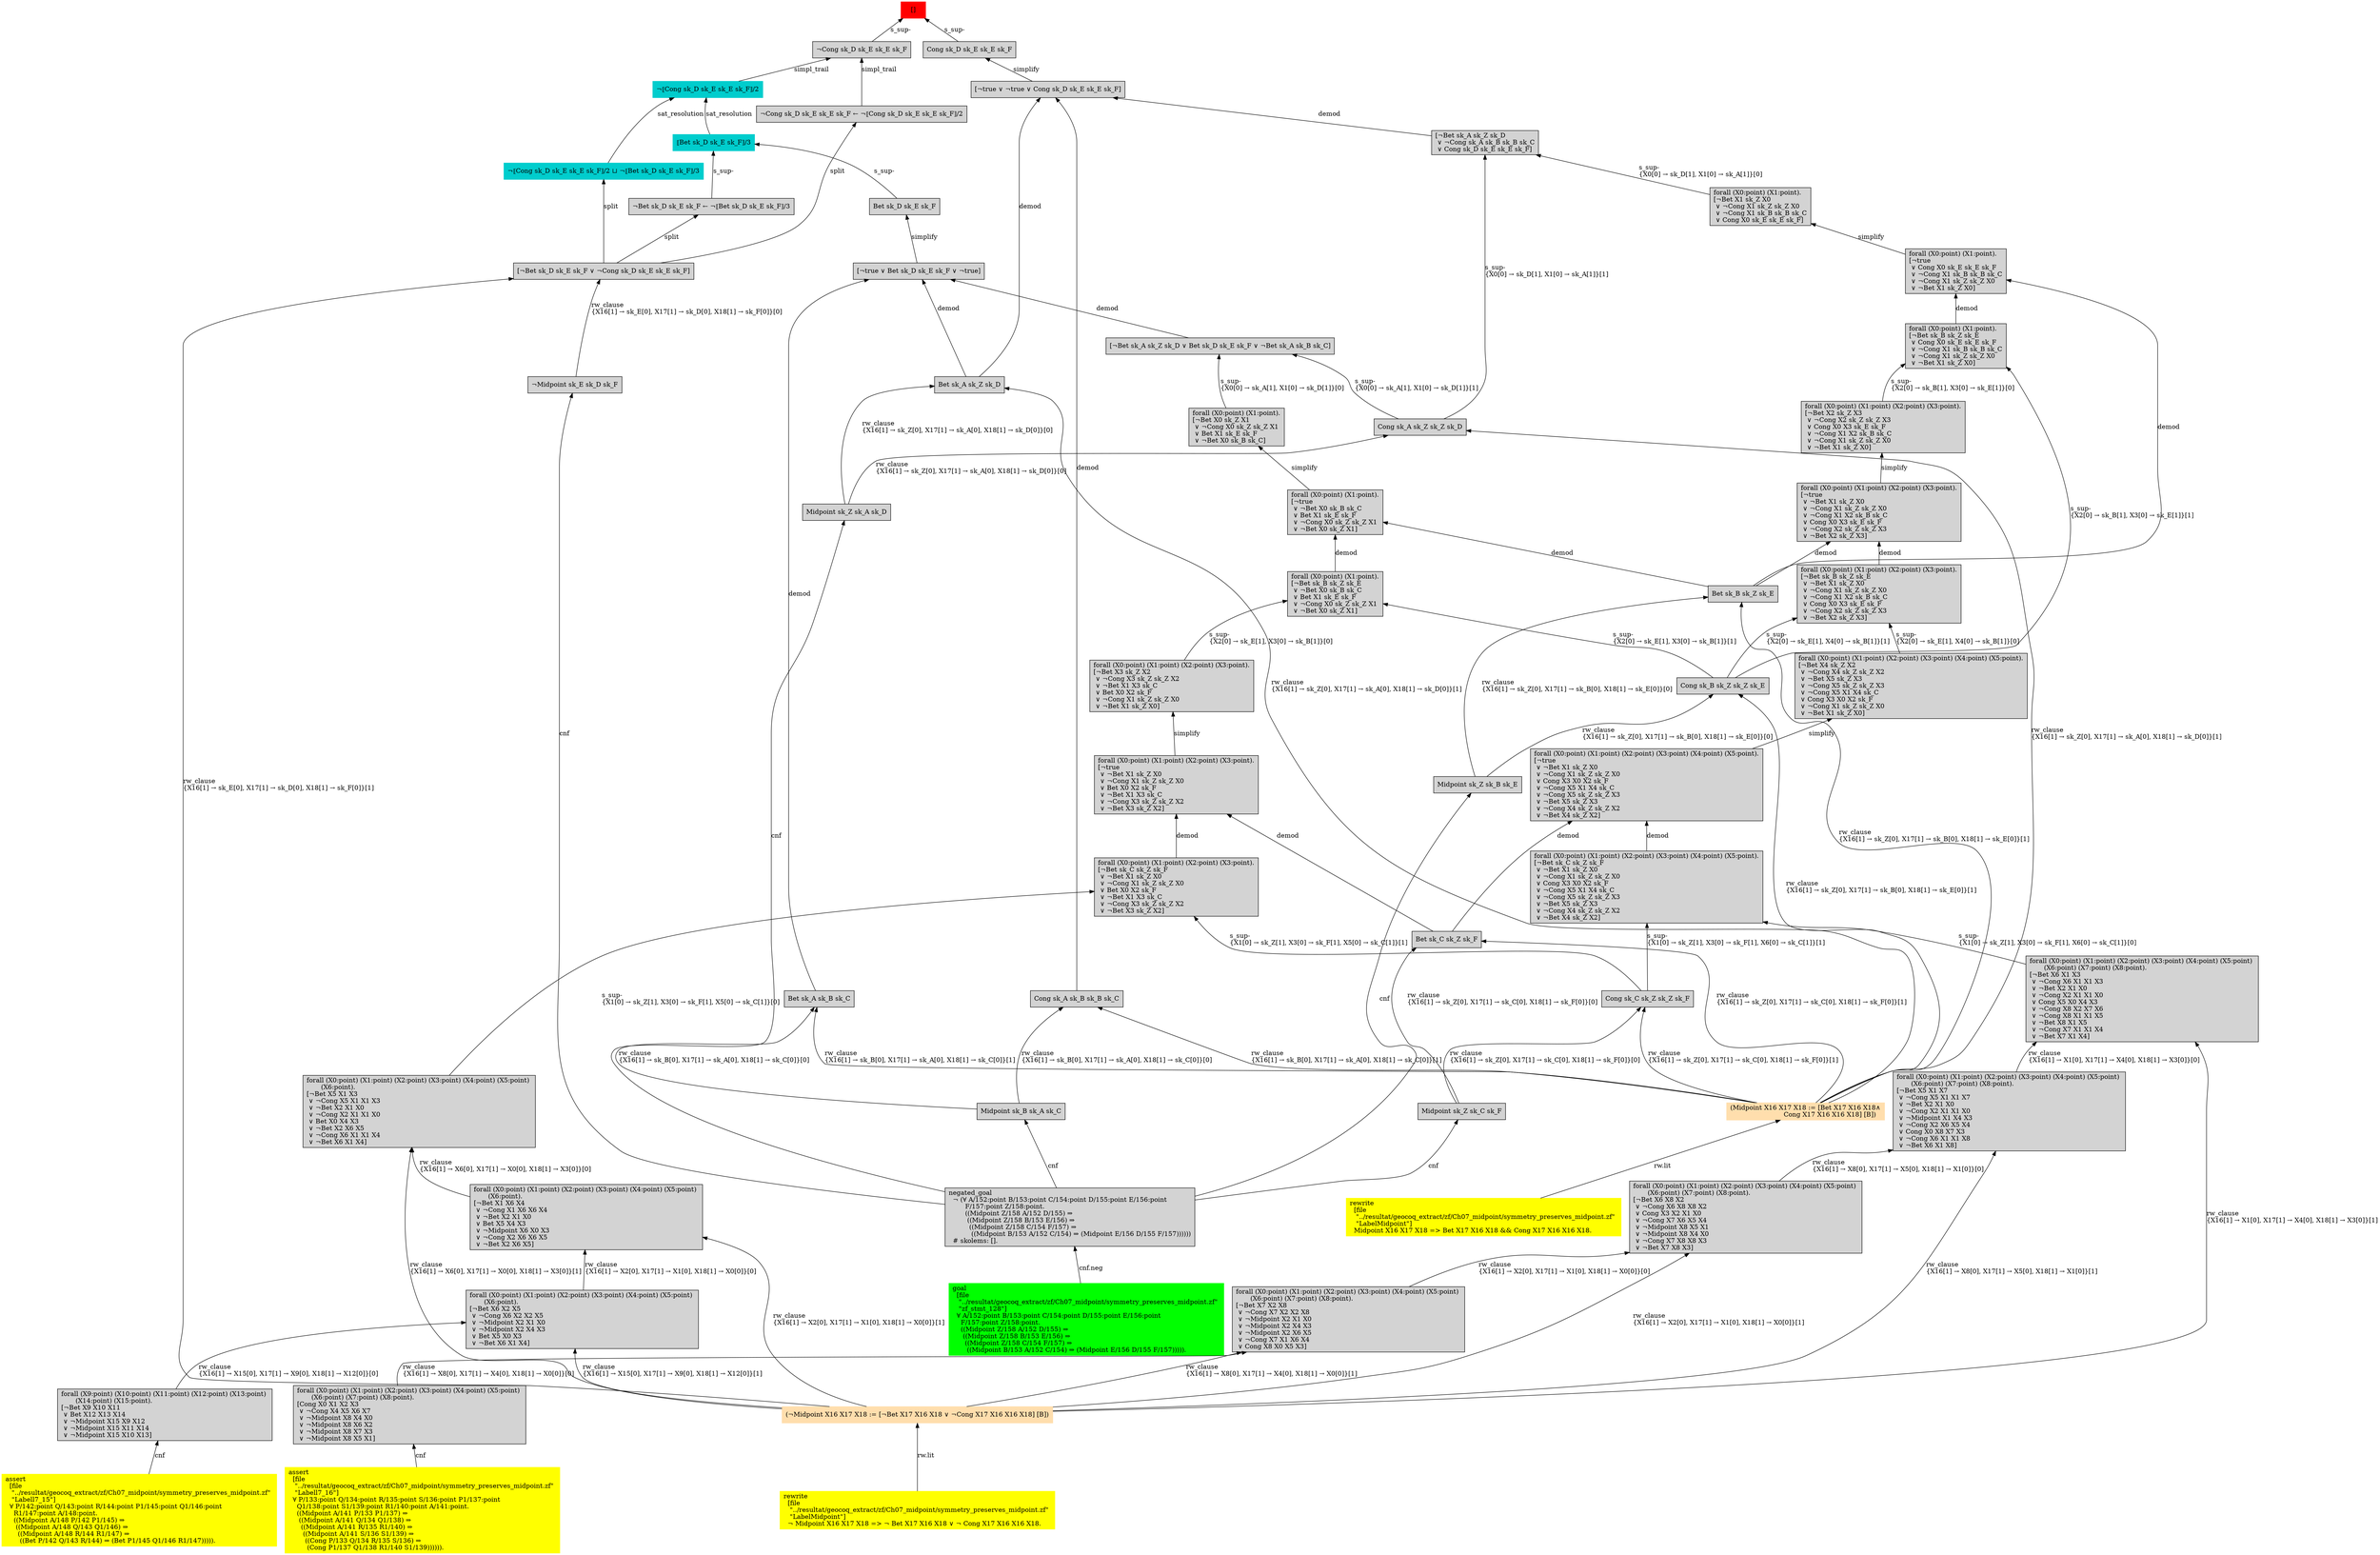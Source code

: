 digraph "unsat_graph" {
  vertex_0 [color=red, label="[]", shape=box, style=filled];
  vertex_0 -> vertex_1 [label="s_sup-\l", dir="back"];
  vertex_1 [shape=box, label="¬Cong sk_D sk_E sk_E sk_F\l", style=filled];
  vertex_1 -> vertex_2 [label="simpl_trail", dir="back"];
  vertex_2 [color=cyan3, shape=box, label="¬⟦Cong sk_D sk_E sk_E sk_F⟧/2\l", style=filled];
  vertex_2 -> vertex_3 [label="sat_resolution", dir="back"];
  vertex_3 [color=cyan3, shape=box, label="⟦Bet sk_D sk_E sk_F⟧/3\l", style=filled];
  vertex_3 -> vertex_4 [label="s_sup-\l", dir="back"];
  vertex_4 [shape=box, label="¬Bet sk_D sk_E sk_F ← ¬⟦Bet sk_D sk_E sk_F⟧/3\l", style=filled];
  vertex_4 -> vertex_5 [label="split", dir="back"];
  vertex_5 [shape=box, label="[¬Bet sk_D sk_E sk_F ∨ ¬Cong sk_D sk_E sk_E sk_F]\l", style=filled];
  vertex_5 -> vertex_6 [label="rw_clause\l\{X16[1] → sk_E[0], X17[1] → sk_D[0], X18[1] → sk_F[0]\}[1]\l", dir="back"];
  vertex_6 [color=navajowhite, shape=box, label="(¬Midpoint X16 X17 X18 := [¬Bet X17 X16 X18 ∨ ¬Cong X17 X16 X16 X18] [B])\l", style=filled];
  vertex_6 -> vertex_7 [label="rw.lit", dir="back"];
  vertex_7 [color=yellow, shape=box, label="rewrite\l  [file\l   \"../resultat/geocoq_extract/zf/Ch07_midpoint/symmetry_preserves_midpoint.zf\" \l   \"LabelMidpoint\"]\l  ¬ Midpoint X16 X17 X18 =\> ¬ Bet X17 X16 X18 ∨ ¬ Cong X17 X16 X16 X18.\l", style=filled];
  vertex_5 -> vertex_8 [label="rw_clause\l\{X16[1] → sk_E[0], X17[1] → sk_D[0], X18[1] → sk_F[0]\}[0]\l", dir="back"];
  vertex_8 [shape=box, label="¬Midpoint sk_E sk_D sk_F\l", style=filled];
  vertex_8 -> vertex_9 [label="cnf", dir="back"];
  vertex_9 [shape=box, label="negated_goal\l  ¬ (∀ A/152:point B/153:point C/154:point D/155:point E/156:point \l        F/157:point Z/158:point.\l        ((Midpoint Z/158 A/152 D/155) ⇒\l         ((Midpoint Z/158 B/153 E/156) ⇒\l          ((Midpoint Z/158 C/154 F/157) ⇒\l           ((Midpoint B/153 A/152 C/154) ⇒ (Midpoint E/156 D/155 F/157))))))\l  # skolems: [].\l", style=filled];
  vertex_9 -> vertex_10 [label="cnf.neg", dir="back"];
  vertex_10 [color=green, shape=box, label="goal\l  [file\l   \"../resultat/geocoq_extract/zf/Ch07_midpoint/symmetry_preserves_midpoint.zf\" \l   \"zf_stmt_128\"]\l  ∀ A/152:point B/153:point C/154:point D/155:point E/156:point \l    F/157:point Z/158:point.\l    ((Midpoint Z/158 A/152 D/155) ⇒\l     ((Midpoint Z/158 B/153 E/156) ⇒\l      ((Midpoint Z/158 C/154 F/157) ⇒\l       ((Midpoint B/153 A/152 C/154) ⇒ (Midpoint E/156 D/155 F/157))))).\l", style=filled];
  vertex_3 -> vertex_11 [label="s_sup-\l", dir="back"];
  vertex_11 [shape=box, label="Bet sk_D sk_E sk_F\l", style=filled];
  vertex_11 -> vertex_12 [label="simplify", dir="back"];
  vertex_12 [shape=box, label="[¬true ∨ Bet sk_D sk_E sk_F ∨ ¬true]\l", style=filled];
  vertex_12 -> vertex_13 [label="demod", dir="back"];
  vertex_13 [shape=box, label="Bet sk_A sk_B sk_C\l", style=filled];
  vertex_13 -> vertex_14 [label="rw_clause\l\{X16[1] → sk_B[0], X17[1] → sk_A[0], X18[1] → sk_C[0]\}[1]\l", dir="back"];
  vertex_14 [color=navajowhite, shape=box, label="(Midpoint X16 X17 X18 := [Bet X17 X16 X18∧\l                          Cong X17 X16 X16 X18] [B])\l", style=filled];
  vertex_14 -> vertex_15 [label="rw.lit", dir="back"];
  vertex_15 [color=yellow, shape=box, label="rewrite\l  [file\l   \"../resultat/geocoq_extract/zf/Ch07_midpoint/symmetry_preserves_midpoint.zf\" \l   \"LabelMidpoint\"]\l  Midpoint X16 X17 X18 =\> Bet X17 X16 X18 && Cong X17 X16 X16 X18.\l", style=filled];
  vertex_13 -> vertex_16 [label="rw_clause\l\{X16[1] → sk_B[0], X17[1] → sk_A[0], X18[1] → sk_C[0]\}[0]\l", dir="back"];
  vertex_16 [shape=box, label="Midpoint sk_B sk_A sk_C\l", style=filled];
  vertex_16 -> vertex_9 [label="cnf", dir="back"];
  vertex_12 -> vertex_17 [label="demod", dir="back"];
  vertex_17 [shape=box, label="Bet sk_A sk_Z sk_D\l", style=filled];
  vertex_17 -> vertex_14 [label="rw_clause\l\{X16[1] → sk_Z[0], X17[1] → sk_A[0], X18[1] → sk_D[0]\}[1]\l", dir="back"];
  vertex_17 -> vertex_18 [label="rw_clause\l\{X16[1] → sk_Z[0], X17[1] → sk_A[0], X18[1] → sk_D[0]\}[0]\l", dir="back"];
  vertex_18 [shape=box, label="Midpoint sk_Z sk_A sk_D\l", style=filled];
  vertex_18 -> vertex_9 [label="cnf", dir="back"];
  vertex_12 -> vertex_19 [label="demod", dir="back"];
  vertex_19 [shape=box, label="[¬Bet sk_A sk_Z sk_D ∨ Bet sk_D sk_E sk_F ∨ ¬Bet sk_A sk_B sk_C]\l", style=filled];
  vertex_19 -> vertex_20 [label="s_sup-\l\{X0[0] → sk_A[1], X1[0] → sk_D[1]\}[0]\l", dir="back"];
  vertex_20 [shape=box, label="forall (X0:point) (X1:point).\l[¬Bet X0 sk_Z X1\l ∨ ¬Cong X0 sk_Z sk_Z X1\l ∨ Bet X1 sk_E sk_F\l ∨ ¬Bet X0 sk_B sk_C]\l", style=filled];
  vertex_20 -> vertex_21 [label="simplify", dir="back"];
  vertex_21 [shape=box, label="forall (X0:point) (X1:point).\l[¬true\l ∨ ¬Bet X0 sk_B sk_C\l ∨ Bet X1 sk_E sk_F\l ∨ ¬Cong X0 sk_Z sk_Z X1\l ∨ ¬Bet X0 sk_Z X1]\l", style=filled];
  vertex_21 -> vertex_22 [label="demod", dir="back"];
  vertex_22 [shape=box, label="Bet sk_B sk_Z sk_E\l", style=filled];
  vertex_22 -> vertex_14 [label="rw_clause\l\{X16[1] → sk_Z[0], X17[1] → sk_B[0], X18[1] → sk_E[0]\}[1]\l", dir="back"];
  vertex_22 -> vertex_23 [label="rw_clause\l\{X16[1] → sk_Z[0], X17[1] → sk_B[0], X18[1] → sk_E[0]\}[0]\l", dir="back"];
  vertex_23 [shape=box, label="Midpoint sk_Z sk_B sk_E\l", style=filled];
  vertex_23 -> vertex_9 [label="cnf", dir="back"];
  vertex_21 -> vertex_24 [label="demod", dir="back"];
  vertex_24 [shape=box, label="forall (X0:point) (X1:point).\l[¬Bet sk_B sk_Z sk_E\l ∨ ¬Bet X0 sk_B sk_C\l ∨ Bet X1 sk_E sk_F\l ∨ ¬Cong X0 sk_Z sk_Z X1\l ∨ ¬Bet X0 sk_Z X1]\l", style=filled];
  vertex_24 -> vertex_25 [label="s_sup-\l\{X2[0] → sk_E[1], X3[0] → sk_B[1]\}[0]\l", dir="back"];
  vertex_25 [shape=box, label="forall (X0:point) (X1:point) (X2:point) (X3:point).\l[¬Bet X3 sk_Z X2\l ∨ ¬Cong X3 sk_Z sk_Z X2\l ∨ ¬Bet X1 X3 sk_C\l ∨ Bet X0 X2 sk_F\l ∨ ¬Cong X1 sk_Z sk_Z X0\l ∨ ¬Bet X1 sk_Z X0]\l", style=filled];
  vertex_25 -> vertex_26 [label="simplify", dir="back"];
  vertex_26 [shape=box, label="forall (X0:point) (X1:point) (X2:point) (X3:point).\l[¬true\l ∨ ¬Bet X1 sk_Z X0\l ∨ ¬Cong X1 sk_Z sk_Z X0\l ∨ Bet X0 X2 sk_F\l ∨ ¬Bet X1 X3 sk_C\l ∨ ¬Cong X3 sk_Z sk_Z X2\l ∨ ¬Bet X3 sk_Z X2]\l", style=filled];
  vertex_26 -> vertex_27 [label="demod", dir="back"];
  vertex_27 [shape=box, label="Bet sk_C sk_Z sk_F\l", style=filled];
  vertex_27 -> vertex_14 [label="rw_clause\l\{X16[1] → sk_Z[0], X17[1] → sk_C[0], X18[1] → sk_F[0]\}[1]\l", dir="back"];
  vertex_27 -> vertex_28 [label="rw_clause\l\{X16[1] → sk_Z[0], X17[1] → sk_C[0], X18[1] → sk_F[0]\}[0]\l", dir="back"];
  vertex_28 [shape=box, label="Midpoint sk_Z sk_C sk_F\l", style=filled];
  vertex_28 -> vertex_9 [label="cnf", dir="back"];
  vertex_26 -> vertex_29 [label="demod", dir="back"];
  vertex_29 [shape=box, label="forall (X0:point) (X1:point) (X2:point) (X3:point).\l[¬Bet sk_C sk_Z sk_F\l ∨ ¬Bet X1 sk_Z X0\l ∨ ¬Cong X1 sk_Z sk_Z X0\l ∨ Bet X0 X2 sk_F\l ∨ ¬Bet X1 X3 sk_C\l ∨ ¬Cong X3 sk_Z sk_Z X2\l ∨ ¬Bet X3 sk_Z X2]\l", style=filled];
  vertex_29 -> vertex_30 [label="s_sup-\l\{X1[0] → sk_Z[1], X3[0] → sk_F[1], X5[0] → sk_C[1]\}[0]\l", dir="back"];
  vertex_30 [shape=box, label="forall (X0:point) (X1:point) (X2:point) (X3:point) (X4:point) (X5:point) \l       (X6:point).\l[¬Bet X5 X1 X3\l ∨ ¬Cong X5 X1 X1 X3\l ∨ ¬Bet X2 X1 X0\l ∨ ¬Cong X2 X1 X1 X0\l ∨ Bet X0 X4 X3\l ∨ ¬Bet X2 X6 X5\l ∨ ¬Cong X6 X1 X1 X4\l ∨ ¬Bet X6 X1 X4]\l", style=filled];
  vertex_30 -> vertex_6 [label="rw_clause\l\{X16[1] → X6[0], X17[1] → X0[0], X18[1] → X3[0]\}[1]\l", dir="back"];
  vertex_30 -> vertex_31 [label="rw_clause\l\{X16[1] → X6[0], X17[1] → X0[0], X18[1] → X3[0]\}[0]\l", dir="back"];
  vertex_31 [shape=box, label="forall (X0:point) (X1:point) (X2:point) (X3:point) (X4:point) (X5:point) \l       (X6:point).\l[¬Bet X1 X6 X4\l ∨ ¬Cong X1 X6 X6 X4\l ∨ ¬Bet X2 X1 X0\l ∨ Bet X5 X4 X3\l ∨ ¬Midpoint X6 X0 X3\l ∨ ¬Cong X2 X6 X6 X5\l ∨ ¬Bet X2 X6 X5]\l", style=filled];
  vertex_31 -> vertex_6 [label="rw_clause\l\{X16[1] → X2[0], X17[1] → X1[0], X18[1] → X0[0]\}[1]\l", dir="back"];
  vertex_31 -> vertex_32 [label="rw_clause\l\{X16[1] → X2[0], X17[1] → X1[0], X18[1] → X0[0]\}[0]\l", dir="back"];
  vertex_32 [shape=box, label="forall (X0:point) (X1:point) (X2:point) (X3:point) (X4:point) (X5:point) \l       (X6:point).\l[¬Bet X6 X2 X5\l ∨ ¬Cong X6 X2 X2 X5\l ∨ ¬Midpoint X2 X1 X0\l ∨ ¬Midpoint X2 X4 X3\l ∨ Bet X5 X0 X3\l ∨ ¬Bet X6 X1 X4]\l", style=filled];
  vertex_32 -> vertex_6 [label="rw_clause\l\{X16[1] → X15[0], X17[1] → X9[0], X18[1] → X12[0]\}[1]\l", dir="back"];
  vertex_32 -> vertex_33 [label="rw_clause\l\{X16[1] → X15[0], X17[1] → X9[0], X18[1] → X12[0]\}[0]\l", dir="back"];
  vertex_33 [shape=box, label="forall (X9:point) (X10:point) (X11:point) (X12:point) (X13:point) \l       (X14:point) (X15:point).\l[¬Bet X9 X10 X11\l ∨ Bet X12 X13 X14\l ∨ ¬Midpoint X15 X9 X12\l ∨ ¬Midpoint X15 X11 X14\l ∨ ¬Midpoint X15 X10 X13]\l", style=filled];
  vertex_33 -> vertex_34 [label="cnf", dir="back"];
  vertex_34 [color=yellow, shape=box, label="assert\l  [file\l   \"../resultat/geocoq_extract/zf/Ch07_midpoint/symmetry_preserves_midpoint.zf\" \l   \"Labell7_15\"]\l  ∀ P/142:point Q/143:point R/144:point P1/145:point Q1/146:point \l    R1/147:point A/148:point.\l    ((Midpoint A/148 P/142 P1/145) ⇒\l     ((Midpoint A/148 Q/143 Q1/146) ⇒\l      ((Midpoint A/148 R/144 R1/147) ⇒\l       ((Bet P/142 Q/143 R/144) ⇒ (Bet P1/145 Q1/146 R1/147))))).\l", style=filled];
  vertex_29 -> vertex_35 [label="s_sup-\l\{X1[0] → sk_Z[1], X3[0] → sk_F[1], X5[0] → sk_C[1]\}[1]\l", dir="back"];
  vertex_35 [shape=box, label="Cong sk_C sk_Z sk_Z sk_F\l", style=filled];
  vertex_35 -> vertex_14 [label="rw_clause\l\{X16[1] → sk_Z[0], X17[1] → sk_C[0], X18[1] → sk_F[0]\}[1]\l", dir="back"];
  vertex_35 -> vertex_28 [label="rw_clause\l\{X16[1] → sk_Z[0], X17[1] → sk_C[0], X18[1] → sk_F[0]\}[0]\l", dir="back"];
  vertex_24 -> vertex_36 [label="s_sup-\l\{X2[0] → sk_E[1], X3[0] → sk_B[1]\}[1]\l", dir="back"];
  vertex_36 [shape=box, label="Cong sk_B sk_Z sk_Z sk_E\l", style=filled];
  vertex_36 -> vertex_14 [label="rw_clause\l\{X16[1] → sk_Z[0], X17[1] → sk_B[0], X18[1] → sk_E[0]\}[1]\l", dir="back"];
  vertex_36 -> vertex_23 [label="rw_clause\l\{X16[1] → sk_Z[0], X17[1] → sk_B[0], X18[1] → sk_E[0]\}[0]\l", dir="back"];
  vertex_19 -> vertex_37 [label="s_sup-\l\{X0[0] → sk_A[1], X1[0] → sk_D[1]\}[1]\l", dir="back"];
  vertex_37 [shape=box, label="Cong sk_A sk_Z sk_Z sk_D\l", style=filled];
  vertex_37 -> vertex_14 [label="rw_clause\l\{X16[1] → sk_Z[0], X17[1] → sk_A[0], X18[1] → sk_D[0]\}[1]\l", dir="back"];
  vertex_37 -> vertex_18 [label="rw_clause\l\{X16[1] → sk_Z[0], X17[1] → sk_A[0], X18[1] → sk_D[0]\}[0]\l", dir="back"];
  vertex_2 -> vertex_38 [label="sat_resolution", dir="back"];
  vertex_38 [color=cyan3, shape=box, label="¬⟦Cong sk_D sk_E sk_E sk_F⟧/2 ⊔ ¬⟦Bet sk_D sk_E sk_F⟧/3\l", style=filled];
  vertex_38 -> vertex_5 [label="split", dir="back"];
  vertex_1 -> vertex_39 [label="simpl_trail", dir="back"];
  vertex_39 [shape=box, label="¬Cong sk_D sk_E sk_E sk_F ← ¬⟦Cong sk_D sk_E sk_E sk_F⟧/2\l", style=filled];
  vertex_39 -> vertex_5 [label="split", dir="back"];
  vertex_0 -> vertex_40 [label="s_sup-\l", dir="back"];
  vertex_40 [shape=box, label="Cong sk_D sk_E sk_E sk_F\l", style=filled];
  vertex_40 -> vertex_41 [label="simplify", dir="back"];
  vertex_41 [shape=box, label="[¬true ∨ ¬true ∨ Cong sk_D sk_E sk_E sk_F]\l", style=filled];
  vertex_41 -> vertex_42 [label="demod", dir="back"];
  vertex_42 [shape=box, label="Cong sk_A sk_B sk_B sk_C\l", style=filled];
  vertex_42 -> vertex_14 [label="rw_clause\l\{X16[1] → sk_B[0], X17[1] → sk_A[0], X18[1] → sk_C[0]\}[1]\l", dir="back"];
  vertex_42 -> vertex_16 [label="rw_clause\l\{X16[1] → sk_B[0], X17[1] → sk_A[0], X18[1] → sk_C[0]\}[0]\l", dir="back"];
  vertex_41 -> vertex_17 [label="demod", dir="back"];
  vertex_41 -> vertex_43 [label="demod", dir="back"];
  vertex_43 [shape=box, label="[¬Bet sk_A sk_Z sk_D\l ∨ ¬Cong sk_A sk_B sk_B sk_C\l ∨ Cong sk_D sk_E sk_E sk_F]\l", style=filled];
  vertex_43 -> vertex_44 [label="s_sup-\l\{X0[0] → sk_D[1], X1[0] → sk_A[1]\}[0]\l", dir="back"];
  vertex_44 [shape=box, label="forall (X0:point) (X1:point).\l[¬Bet X1 sk_Z X0\l ∨ ¬Cong X1 sk_Z sk_Z X0\l ∨ ¬Cong X1 sk_B sk_B sk_C\l ∨ Cong X0 sk_E sk_E sk_F]\l", style=filled];
  vertex_44 -> vertex_45 [label="simplify", dir="back"];
  vertex_45 [shape=box, label="forall (X0:point) (X1:point).\l[¬true\l ∨ Cong X0 sk_E sk_E sk_F\l ∨ ¬Cong X1 sk_B sk_B sk_C\l ∨ ¬Cong X1 sk_Z sk_Z X0\l ∨ ¬Bet X1 sk_Z X0]\l", style=filled];
  vertex_45 -> vertex_22 [label="demod", dir="back"];
  vertex_45 -> vertex_46 [label="demod", dir="back"];
  vertex_46 [shape=box, label="forall (X0:point) (X1:point).\l[¬Bet sk_B sk_Z sk_E\l ∨ Cong X0 sk_E sk_E sk_F\l ∨ ¬Cong X1 sk_B sk_B sk_C\l ∨ ¬Cong X1 sk_Z sk_Z X0\l ∨ ¬Bet X1 sk_Z X0]\l", style=filled];
  vertex_46 -> vertex_47 [label="s_sup-\l\{X2[0] → sk_B[1], X3[0] → sk_E[1]\}[0]\l", dir="back"];
  vertex_47 [shape=box, label="forall (X0:point) (X1:point) (X2:point) (X3:point).\l[¬Bet X2 sk_Z X3\l ∨ ¬Cong X2 sk_Z sk_Z X3\l ∨ Cong X0 X3 sk_E sk_F\l ∨ ¬Cong X1 X2 sk_B sk_C\l ∨ ¬Cong X1 sk_Z sk_Z X0\l ∨ ¬Bet X1 sk_Z X0]\l", style=filled];
  vertex_47 -> vertex_48 [label="simplify", dir="back"];
  vertex_48 [shape=box, label="forall (X0:point) (X1:point) (X2:point) (X3:point).\l[¬true\l ∨ ¬Bet X1 sk_Z X0\l ∨ ¬Cong X1 sk_Z sk_Z X0\l ∨ ¬Cong X1 X2 sk_B sk_C\l ∨ Cong X0 X3 sk_E sk_F\l ∨ ¬Cong X2 sk_Z sk_Z X3\l ∨ ¬Bet X2 sk_Z X3]\l", style=filled];
  vertex_48 -> vertex_22 [label="demod", dir="back"];
  vertex_48 -> vertex_49 [label="demod", dir="back"];
  vertex_49 [shape=box, label="forall (X0:point) (X1:point) (X2:point) (X3:point).\l[¬Bet sk_B sk_Z sk_E\l ∨ ¬Bet X1 sk_Z X0\l ∨ ¬Cong X1 sk_Z sk_Z X0\l ∨ ¬Cong X1 X2 sk_B sk_C\l ∨ Cong X0 X3 sk_E sk_F\l ∨ ¬Cong X2 sk_Z sk_Z X3\l ∨ ¬Bet X2 sk_Z X3]\l", style=filled];
  vertex_49 -> vertex_50 [label="s_sup-\l\{X2[0] → sk_E[1], X4[0] → sk_B[1]\}[0]\l", dir="back"];
  vertex_50 [shape=box, label="forall (X0:point) (X1:point) (X2:point) (X3:point) (X4:point) (X5:point).\l[¬Bet X4 sk_Z X2\l ∨ ¬Cong X4 sk_Z sk_Z X2\l ∨ ¬Bet X5 sk_Z X3\l ∨ ¬Cong X5 sk_Z sk_Z X3\l ∨ ¬Cong X5 X1 X4 sk_C\l ∨ Cong X3 X0 X2 sk_F\l ∨ ¬Cong X1 sk_Z sk_Z X0\l ∨ ¬Bet X1 sk_Z X0]\l", style=filled];
  vertex_50 -> vertex_51 [label="simplify", dir="back"];
  vertex_51 [shape=box, label="forall (X0:point) (X1:point) (X2:point) (X3:point) (X4:point) (X5:point).\l[¬true\l ∨ ¬Bet X1 sk_Z X0\l ∨ ¬Cong X1 sk_Z sk_Z X0\l ∨ Cong X3 X0 X2 sk_F\l ∨ ¬Cong X5 X1 X4 sk_C\l ∨ ¬Cong X5 sk_Z sk_Z X3\l ∨ ¬Bet X5 sk_Z X3\l ∨ ¬Cong X4 sk_Z sk_Z X2\l ∨ ¬Bet X4 sk_Z X2]\l", style=filled];
  vertex_51 -> vertex_27 [label="demod", dir="back"];
  vertex_51 -> vertex_52 [label="demod", dir="back"];
  vertex_52 [shape=box, label="forall (X0:point) (X1:point) (X2:point) (X3:point) (X4:point) (X5:point).\l[¬Bet sk_C sk_Z sk_F\l ∨ ¬Bet X1 sk_Z X0\l ∨ ¬Cong X1 sk_Z sk_Z X0\l ∨ Cong X3 X0 X2 sk_F\l ∨ ¬Cong X5 X1 X4 sk_C\l ∨ ¬Cong X5 sk_Z sk_Z X3\l ∨ ¬Bet X5 sk_Z X3\l ∨ ¬Cong X4 sk_Z sk_Z X2\l ∨ ¬Bet X4 sk_Z X2]\l", style=filled];
  vertex_52 -> vertex_53 [label="s_sup-\l\{X1[0] → sk_Z[1], X3[0] → sk_F[1], X6[0] → sk_C[1]\}[0]\l", dir="back"];
  vertex_53 [shape=box, label="forall (X0:point) (X1:point) (X2:point) (X3:point) (X4:point) (X5:point) \l       (X6:point) (X7:point) (X8:point).\l[¬Bet X6 X1 X3\l ∨ ¬Cong X6 X1 X1 X3\l ∨ ¬Bet X2 X1 X0\l ∨ ¬Cong X2 X1 X1 X0\l ∨ Cong X5 X0 X4 X3\l ∨ ¬Cong X8 X2 X7 X6\l ∨ ¬Cong X8 X1 X1 X5\l ∨ ¬Bet X8 X1 X5\l ∨ ¬Cong X7 X1 X1 X4\l ∨ ¬Bet X7 X1 X4]\l", style=filled];
  vertex_53 -> vertex_6 [label="rw_clause\l\{X16[1] → X1[0], X17[1] → X4[0], X18[1] → X3[0]\}[1]\l", dir="back"];
  vertex_53 -> vertex_54 [label="rw_clause\l\{X16[1] → X1[0], X17[1] → X4[0], X18[1] → X3[0]\}[0]\l", dir="back"];
  vertex_54 [shape=box, label="forall (X0:point) (X1:point) (X2:point) (X3:point) (X4:point) (X5:point) \l       (X6:point) (X7:point) (X8:point).\l[¬Bet X5 X1 X7\l ∨ ¬Cong X5 X1 X1 X7\l ∨ ¬Bet X2 X1 X0\l ∨ ¬Cong X2 X1 X1 X0\l ∨ ¬Midpoint X1 X4 X3\l ∨ ¬Cong X2 X6 X5 X4\l ∨ Cong X0 X8 X7 X3\l ∨ ¬Cong X6 X1 X1 X8\l ∨ ¬Bet X6 X1 X8]\l", style=filled];
  vertex_54 -> vertex_6 [label="rw_clause\l\{X16[1] → X8[0], X17[1] → X5[0], X18[1] → X1[0]\}[1]\l", dir="back"];
  vertex_54 -> vertex_55 [label="rw_clause\l\{X16[1] → X8[0], X17[1] → X5[0], X18[1] → X1[0]\}[0]\l", dir="back"];
  vertex_55 [shape=box, label="forall (X0:point) (X1:point) (X2:point) (X3:point) (X4:point) (X5:point) \l       (X6:point) (X7:point) (X8:point).\l[¬Bet X6 X8 X2\l ∨ ¬Cong X6 X8 X8 X2\l ∨ Cong X3 X2 X1 X0\l ∨ ¬Cong X7 X6 X5 X4\l ∨ ¬Midpoint X8 X5 X1\l ∨ ¬Midpoint X8 X4 X0\l ∨ ¬Cong X7 X8 X8 X3\l ∨ ¬Bet X7 X8 X3]\l", style=filled];
  vertex_55 -> vertex_6 [label="rw_clause\l\{X16[1] → X2[0], X17[1] → X1[0], X18[1] → X0[0]\}[1]\l", dir="back"];
  vertex_55 -> vertex_56 [label="rw_clause\l\{X16[1] → X2[0], X17[1] → X1[0], X18[1] → X0[0]\}[0]\l", dir="back"];
  vertex_56 [shape=box, label="forall (X0:point) (X1:point) (X2:point) (X3:point) (X4:point) (X5:point) \l       (X6:point) (X7:point) (X8:point).\l[¬Bet X7 X2 X8\l ∨ ¬Cong X7 X2 X2 X8\l ∨ ¬Midpoint X2 X1 X0\l ∨ ¬Midpoint X2 X4 X3\l ∨ ¬Midpoint X2 X6 X5\l ∨ ¬Cong X7 X1 X6 X4\l ∨ Cong X8 X0 X5 X3]\l", style=filled];
  vertex_56 -> vertex_6 [label="rw_clause\l\{X16[1] → X8[0], X17[1] → X4[0], X18[1] → X0[0]\}[1]\l", dir="back"];
  vertex_56 -> vertex_57 [label="rw_clause\l\{X16[1] → X8[0], X17[1] → X4[0], X18[1] → X0[0]\}[0]\l", dir="back"];
  vertex_57 [shape=box, label="forall (X0:point) (X1:point) (X2:point) (X3:point) (X4:point) (X5:point) \l       (X6:point) (X7:point) (X8:point).\l[Cong X0 X1 X2 X3\l ∨ ¬Cong X4 X5 X6 X7\l ∨ ¬Midpoint X8 X4 X0\l ∨ ¬Midpoint X8 X6 X2\l ∨ ¬Midpoint X8 X7 X3\l ∨ ¬Midpoint X8 X5 X1]\l", style=filled];
  vertex_57 -> vertex_58 [label="cnf", dir="back"];
  vertex_58 [color=yellow, shape=box, label="assert\l  [file\l   \"../resultat/geocoq_extract/zf/Ch07_midpoint/symmetry_preserves_midpoint.zf\" \l   \"Labell7_16\"]\l  ∀ P/133:point Q/134:point R/135:point S/136:point P1/137:point \l    Q1/138:point S1/139:point R1/140:point A/141:point.\l    ((Midpoint A/141 P/133 P1/137) ⇒\l     ((Midpoint A/141 Q/134 Q1/138) ⇒\l      ((Midpoint A/141 R/135 R1/140) ⇒\l       ((Midpoint A/141 S/136 S1/139) ⇒\l        ((Cong P/133 Q/134 R/135 S/136) ⇒\l         (Cong P1/137 Q1/138 R1/140 S1/139)))))).\l", style=filled];
  vertex_52 -> vertex_35 [label="s_sup-\l\{X1[0] → sk_Z[1], X3[0] → sk_F[1], X6[0] → sk_C[1]\}[1]\l", dir="back"];
  vertex_49 -> vertex_36 [label="s_sup-\l\{X2[0] → sk_E[1], X4[0] → sk_B[1]\}[1]\l", dir="back"];
  vertex_46 -> vertex_36 [label="s_sup-\l\{X2[0] → sk_B[1], X3[0] → sk_E[1]\}[1]\l", dir="back"];
  vertex_43 -> vertex_37 [label="s_sup-\l\{X0[0] → sk_D[1], X1[0] → sk_A[1]\}[1]\l", dir="back"];
  }


